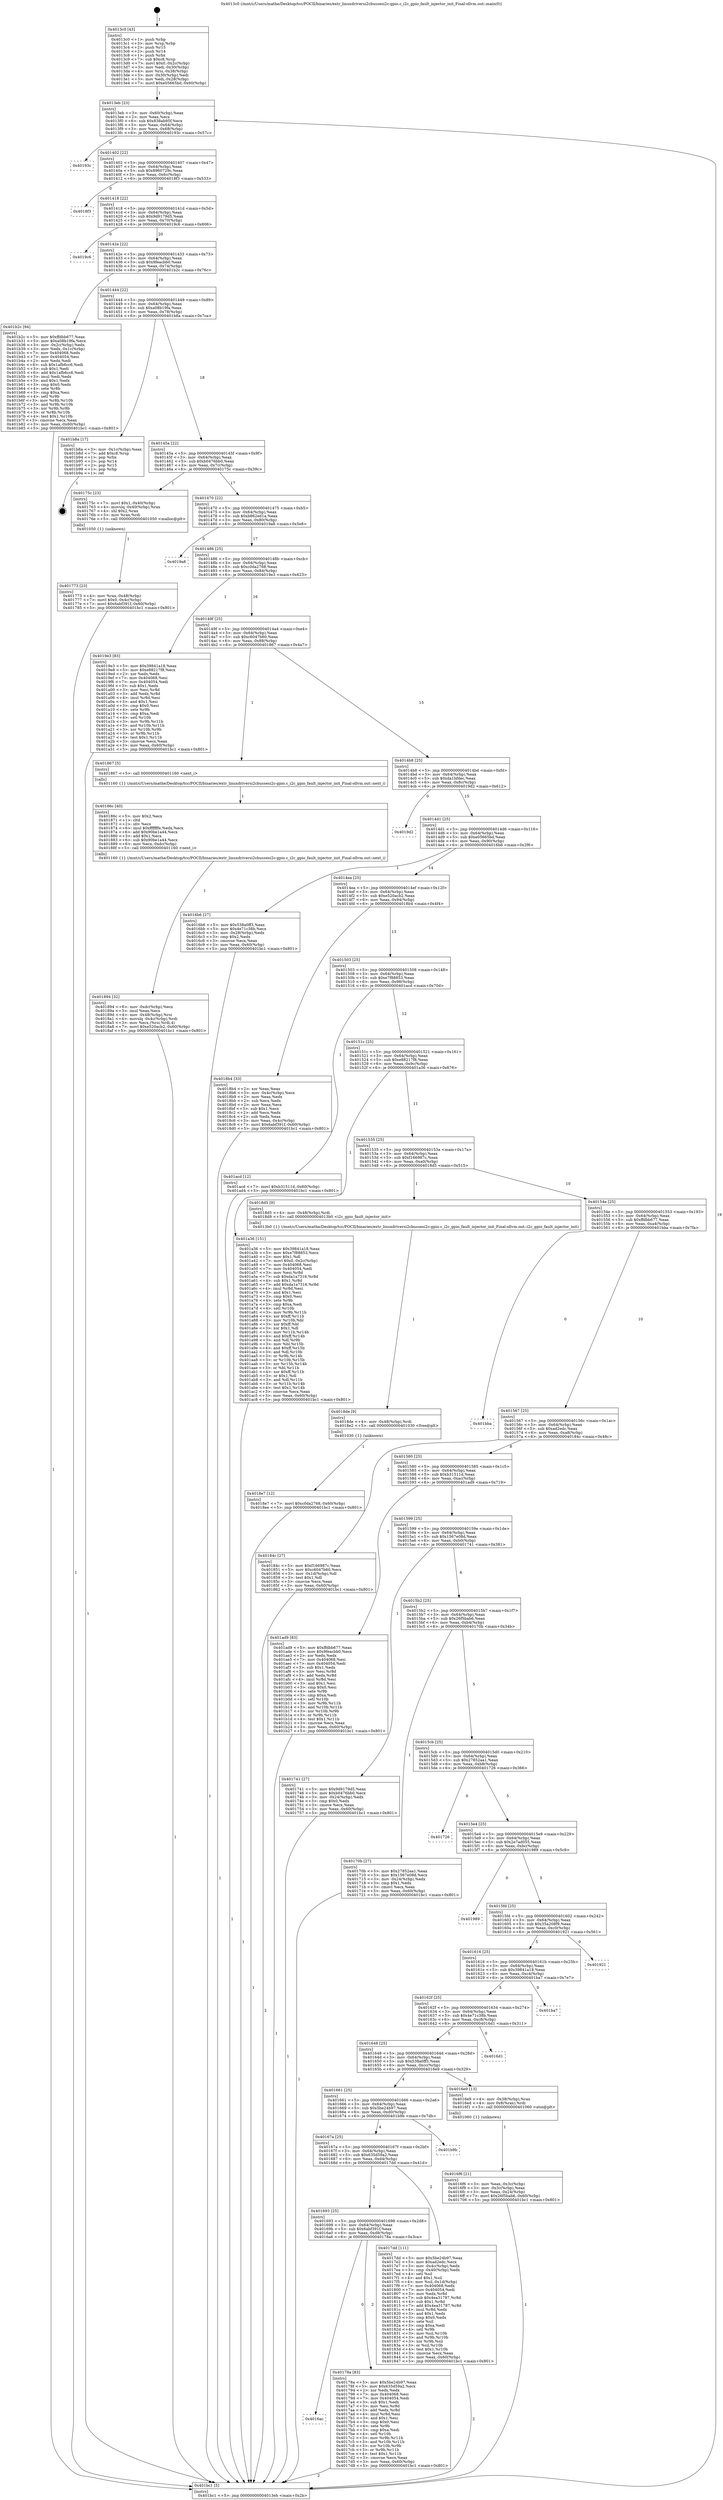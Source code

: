 digraph "0x4013c0" {
  label = "0x4013c0 (/mnt/c/Users/mathe/Desktop/tcc/POCII/binaries/extr_linuxdriversi2cbussesi2c-gpio.c_i2c_gpio_fault_injector_init_Final-ollvm.out::main(0))"
  labelloc = "t"
  node[shape=record]

  Entry [label="",width=0.3,height=0.3,shape=circle,fillcolor=black,style=filled]
  "0x4013eb" [label="{
     0x4013eb [23]\l
     | [instrs]\l
     &nbsp;&nbsp;0x4013eb \<+3\>: mov -0x60(%rbp),%eax\l
     &nbsp;&nbsp;0x4013ee \<+2\>: mov %eax,%ecx\l
     &nbsp;&nbsp;0x4013f0 \<+6\>: sub $0x838ab95f,%ecx\l
     &nbsp;&nbsp;0x4013f6 \<+3\>: mov %eax,-0x64(%rbp)\l
     &nbsp;&nbsp;0x4013f9 \<+3\>: mov %ecx,-0x68(%rbp)\l
     &nbsp;&nbsp;0x4013fc \<+6\>: je 000000000040193c \<main+0x57c\>\l
  }"]
  "0x40193c" [label="{
     0x40193c\l
  }", style=dashed]
  "0x401402" [label="{
     0x401402 [22]\l
     | [instrs]\l
     &nbsp;&nbsp;0x401402 \<+5\>: jmp 0000000000401407 \<main+0x47\>\l
     &nbsp;&nbsp;0x401407 \<+3\>: mov -0x64(%rbp),%eax\l
     &nbsp;&nbsp;0x40140a \<+5\>: sub $0x8960729c,%eax\l
     &nbsp;&nbsp;0x40140f \<+3\>: mov %eax,-0x6c(%rbp)\l
     &nbsp;&nbsp;0x401412 \<+6\>: je 00000000004018f3 \<main+0x533\>\l
  }"]
  Exit [label="",width=0.3,height=0.3,shape=circle,fillcolor=black,style=filled,peripheries=2]
  "0x4018f3" [label="{
     0x4018f3\l
  }", style=dashed]
  "0x401418" [label="{
     0x401418 [22]\l
     | [instrs]\l
     &nbsp;&nbsp;0x401418 \<+5\>: jmp 000000000040141d \<main+0x5d\>\l
     &nbsp;&nbsp;0x40141d \<+3\>: mov -0x64(%rbp),%eax\l
     &nbsp;&nbsp;0x401420 \<+5\>: sub $0x9d9179d5,%eax\l
     &nbsp;&nbsp;0x401425 \<+3\>: mov %eax,-0x70(%rbp)\l
     &nbsp;&nbsp;0x401428 \<+6\>: je 00000000004019c6 \<main+0x606\>\l
  }"]
  "0x4018e7" [label="{
     0x4018e7 [12]\l
     | [instrs]\l
     &nbsp;&nbsp;0x4018e7 \<+7\>: movl $0xc0da2768,-0x60(%rbp)\l
     &nbsp;&nbsp;0x4018ee \<+5\>: jmp 0000000000401bc1 \<main+0x801\>\l
  }"]
  "0x4019c6" [label="{
     0x4019c6\l
  }", style=dashed]
  "0x40142e" [label="{
     0x40142e [22]\l
     | [instrs]\l
     &nbsp;&nbsp;0x40142e \<+5\>: jmp 0000000000401433 \<main+0x73\>\l
     &nbsp;&nbsp;0x401433 \<+3\>: mov -0x64(%rbp),%eax\l
     &nbsp;&nbsp;0x401436 \<+5\>: sub $0x9feacbb0,%eax\l
     &nbsp;&nbsp;0x40143b \<+3\>: mov %eax,-0x74(%rbp)\l
     &nbsp;&nbsp;0x40143e \<+6\>: je 0000000000401b2c \<main+0x76c\>\l
  }"]
  "0x4018de" [label="{
     0x4018de [9]\l
     | [instrs]\l
     &nbsp;&nbsp;0x4018de \<+4\>: mov -0x48(%rbp),%rdi\l
     &nbsp;&nbsp;0x4018e2 \<+5\>: call 0000000000401030 \<free@plt\>\l
     | [calls]\l
     &nbsp;&nbsp;0x401030 \{1\} (unknown)\l
  }"]
  "0x401b2c" [label="{
     0x401b2c [94]\l
     | [instrs]\l
     &nbsp;&nbsp;0x401b2c \<+5\>: mov $0xffdbb677,%eax\l
     &nbsp;&nbsp;0x401b31 \<+5\>: mov $0xa08b19fa,%ecx\l
     &nbsp;&nbsp;0x401b36 \<+3\>: mov -0x2c(%rbp),%edx\l
     &nbsp;&nbsp;0x401b39 \<+3\>: mov %edx,-0x1c(%rbp)\l
     &nbsp;&nbsp;0x401b3c \<+7\>: mov 0x404068,%edx\l
     &nbsp;&nbsp;0x401b43 \<+7\>: mov 0x404054,%esi\l
     &nbsp;&nbsp;0x401b4a \<+2\>: mov %edx,%edi\l
     &nbsp;&nbsp;0x401b4c \<+6\>: sub $0x1afb6cc6,%edi\l
     &nbsp;&nbsp;0x401b52 \<+3\>: sub $0x1,%edi\l
     &nbsp;&nbsp;0x401b55 \<+6\>: add $0x1afb6cc6,%edi\l
     &nbsp;&nbsp;0x401b5b \<+3\>: imul %edi,%edx\l
     &nbsp;&nbsp;0x401b5e \<+3\>: and $0x1,%edx\l
     &nbsp;&nbsp;0x401b61 \<+3\>: cmp $0x0,%edx\l
     &nbsp;&nbsp;0x401b64 \<+4\>: sete %r8b\l
     &nbsp;&nbsp;0x401b68 \<+3\>: cmp $0xa,%esi\l
     &nbsp;&nbsp;0x401b6b \<+4\>: setl %r9b\l
     &nbsp;&nbsp;0x401b6f \<+3\>: mov %r8b,%r10b\l
     &nbsp;&nbsp;0x401b72 \<+3\>: and %r9b,%r10b\l
     &nbsp;&nbsp;0x401b75 \<+3\>: xor %r9b,%r8b\l
     &nbsp;&nbsp;0x401b78 \<+3\>: or %r8b,%r10b\l
     &nbsp;&nbsp;0x401b7b \<+4\>: test $0x1,%r10b\l
     &nbsp;&nbsp;0x401b7f \<+3\>: cmovne %ecx,%eax\l
     &nbsp;&nbsp;0x401b82 \<+3\>: mov %eax,-0x60(%rbp)\l
     &nbsp;&nbsp;0x401b85 \<+5\>: jmp 0000000000401bc1 \<main+0x801\>\l
  }"]
  "0x401444" [label="{
     0x401444 [22]\l
     | [instrs]\l
     &nbsp;&nbsp;0x401444 \<+5\>: jmp 0000000000401449 \<main+0x89\>\l
     &nbsp;&nbsp;0x401449 \<+3\>: mov -0x64(%rbp),%eax\l
     &nbsp;&nbsp;0x40144c \<+5\>: sub $0xa08b19fa,%eax\l
     &nbsp;&nbsp;0x401451 \<+3\>: mov %eax,-0x78(%rbp)\l
     &nbsp;&nbsp;0x401454 \<+6\>: je 0000000000401b8a \<main+0x7ca\>\l
  }"]
  "0x401894" [label="{
     0x401894 [32]\l
     | [instrs]\l
     &nbsp;&nbsp;0x401894 \<+6\>: mov -0xdc(%rbp),%ecx\l
     &nbsp;&nbsp;0x40189a \<+3\>: imul %eax,%ecx\l
     &nbsp;&nbsp;0x40189d \<+4\>: mov -0x48(%rbp),%rsi\l
     &nbsp;&nbsp;0x4018a1 \<+4\>: movslq -0x4c(%rbp),%rdi\l
     &nbsp;&nbsp;0x4018a5 \<+3\>: mov %ecx,(%rsi,%rdi,4)\l
     &nbsp;&nbsp;0x4018a8 \<+7\>: movl $0xe520acb2,-0x60(%rbp)\l
     &nbsp;&nbsp;0x4018af \<+5\>: jmp 0000000000401bc1 \<main+0x801\>\l
  }"]
  "0x401b8a" [label="{
     0x401b8a [17]\l
     | [instrs]\l
     &nbsp;&nbsp;0x401b8a \<+3\>: mov -0x1c(%rbp),%eax\l
     &nbsp;&nbsp;0x401b8d \<+7\>: add $0xc8,%rsp\l
     &nbsp;&nbsp;0x401b94 \<+1\>: pop %rbx\l
     &nbsp;&nbsp;0x401b95 \<+2\>: pop %r14\l
     &nbsp;&nbsp;0x401b97 \<+2\>: pop %r15\l
     &nbsp;&nbsp;0x401b99 \<+1\>: pop %rbp\l
     &nbsp;&nbsp;0x401b9a \<+1\>: ret\l
  }"]
  "0x40145a" [label="{
     0x40145a [22]\l
     | [instrs]\l
     &nbsp;&nbsp;0x40145a \<+5\>: jmp 000000000040145f \<main+0x9f\>\l
     &nbsp;&nbsp;0x40145f \<+3\>: mov -0x64(%rbp),%eax\l
     &nbsp;&nbsp;0x401462 \<+5\>: sub $0xb0476bb0,%eax\l
     &nbsp;&nbsp;0x401467 \<+3\>: mov %eax,-0x7c(%rbp)\l
     &nbsp;&nbsp;0x40146a \<+6\>: je 000000000040175c \<main+0x39c\>\l
  }"]
  "0x40186c" [label="{
     0x40186c [40]\l
     | [instrs]\l
     &nbsp;&nbsp;0x40186c \<+5\>: mov $0x2,%ecx\l
     &nbsp;&nbsp;0x401871 \<+1\>: cltd\l
     &nbsp;&nbsp;0x401872 \<+2\>: idiv %ecx\l
     &nbsp;&nbsp;0x401874 \<+6\>: imul $0xfffffffe,%edx,%ecx\l
     &nbsp;&nbsp;0x40187a \<+6\>: add $0x90be1a44,%ecx\l
     &nbsp;&nbsp;0x401880 \<+3\>: add $0x1,%ecx\l
     &nbsp;&nbsp;0x401883 \<+6\>: sub $0x90be1a44,%ecx\l
     &nbsp;&nbsp;0x401889 \<+6\>: mov %ecx,-0xdc(%rbp)\l
     &nbsp;&nbsp;0x40188f \<+5\>: call 0000000000401160 \<next_i\>\l
     | [calls]\l
     &nbsp;&nbsp;0x401160 \{1\} (/mnt/c/Users/mathe/Desktop/tcc/POCII/binaries/extr_linuxdriversi2cbussesi2c-gpio.c_i2c_gpio_fault_injector_init_Final-ollvm.out::next_i)\l
  }"]
  "0x40175c" [label="{
     0x40175c [23]\l
     | [instrs]\l
     &nbsp;&nbsp;0x40175c \<+7\>: movl $0x1,-0x40(%rbp)\l
     &nbsp;&nbsp;0x401763 \<+4\>: movslq -0x40(%rbp),%rax\l
     &nbsp;&nbsp;0x401767 \<+4\>: shl $0x2,%rax\l
     &nbsp;&nbsp;0x40176b \<+3\>: mov %rax,%rdi\l
     &nbsp;&nbsp;0x40176e \<+5\>: call 0000000000401050 \<malloc@plt\>\l
     | [calls]\l
     &nbsp;&nbsp;0x401050 \{1\} (unknown)\l
  }"]
  "0x401470" [label="{
     0x401470 [22]\l
     | [instrs]\l
     &nbsp;&nbsp;0x401470 \<+5\>: jmp 0000000000401475 \<main+0xb5\>\l
     &nbsp;&nbsp;0x401475 \<+3\>: mov -0x64(%rbp),%eax\l
     &nbsp;&nbsp;0x401478 \<+5\>: sub $0xb862ed1a,%eax\l
     &nbsp;&nbsp;0x40147d \<+3\>: mov %eax,-0x80(%rbp)\l
     &nbsp;&nbsp;0x401480 \<+6\>: je 00000000004019a8 \<main+0x5e8\>\l
  }"]
  "0x4016ac" [label="{
     0x4016ac\l
  }", style=dashed]
  "0x4019a8" [label="{
     0x4019a8\l
  }", style=dashed]
  "0x401486" [label="{
     0x401486 [25]\l
     | [instrs]\l
     &nbsp;&nbsp;0x401486 \<+5\>: jmp 000000000040148b \<main+0xcb\>\l
     &nbsp;&nbsp;0x40148b \<+3\>: mov -0x64(%rbp),%eax\l
     &nbsp;&nbsp;0x40148e \<+5\>: sub $0xc0da2768,%eax\l
     &nbsp;&nbsp;0x401493 \<+6\>: mov %eax,-0x84(%rbp)\l
     &nbsp;&nbsp;0x401499 \<+6\>: je 00000000004019e3 \<main+0x623\>\l
  }"]
  "0x40178a" [label="{
     0x40178a [83]\l
     | [instrs]\l
     &nbsp;&nbsp;0x40178a \<+5\>: mov $0x5be24b97,%eax\l
     &nbsp;&nbsp;0x40178f \<+5\>: mov $0x635d59a2,%ecx\l
     &nbsp;&nbsp;0x401794 \<+2\>: xor %edx,%edx\l
     &nbsp;&nbsp;0x401796 \<+7\>: mov 0x404068,%esi\l
     &nbsp;&nbsp;0x40179d \<+7\>: mov 0x404054,%edi\l
     &nbsp;&nbsp;0x4017a4 \<+3\>: sub $0x1,%edx\l
     &nbsp;&nbsp;0x4017a7 \<+3\>: mov %esi,%r8d\l
     &nbsp;&nbsp;0x4017aa \<+3\>: add %edx,%r8d\l
     &nbsp;&nbsp;0x4017ad \<+4\>: imul %r8d,%esi\l
     &nbsp;&nbsp;0x4017b1 \<+3\>: and $0x1,%esi\l
     &nbsp;&nbsp;0x4017b4 \<+3\>: cmp $0x0,%esi\l
     &nbsp;&nbsp;0x4017b7 \<+4\>: sete %r9b\l
     &nbsp;&nbsp;0x4017bb \<+3\>: cmp $0xa,%edi\l
     &nbsp;&nbsp;0x4017be \<+4\>: setl %r10b\l
     &nbsp;&nbsp;0x4017c2 \<+3\>: mov %r9b,%r11b\l
     &nbsp;&nbsp;0x4017c5 \<+3\>: and %r10b,%r11b\l
     &nbsp;&nbsp;0x4017c8 \<+3\>: xor %r10b,%r9b\l
     &nbsp;&nbsp;0x4017cb \<+3\>: or %r9b,%r11b\l
     &nbsp;&nbsp;0x4017ce \<+4\>: test $0x1,%r11b\l
     &nbsp;&nbsp;0x4017d2 \<+3\>: cmovne %ecx,%eax\l
     &nbsp;&nbsp;0x4017d5 \<+3\>: mov %eax,-0x60(%rbp)\l
     &nbsp;&nbsp;0x4017d8 \<+5\>: jmp 0000000000401bc1 \<main+0x801\>\l
  }"]
  "0x4019e3" [label="{
     0x4019e3 [83]\l
     | [instrs]\l
     &nbsp;&nbsp;0x4019e3 \<+5\>: mov $0x39841a18,%eax\l
     &nbsp;&nbsp;0x4019e8 \<+5\>: mov $0xe88217f8,%ecx\l
     &nbsp;&nbsp;0x4019ed \<+2\>: xor %edx,%edx\l
     &nbsp;&nbsp;0x4019ef \<+7\>: mov 0x404068,%esi\l
     &nbsp;&nbsp;0x4019f6 \<+7\>: mov 0x404054,%edi\l
     &nbsp;&nbsp;0x4019fd \<+3\>: sub $0x1,%edx\l
     &nbsp;&nbsp;0x401a00 \<+3\>: mov %esi,%r8d\l
     &nbsp;&nbsp;0x401a03 \<+3\>: add %edx,%r8d\l
     &nbsp;&nbsp;0x401a06 \<+4\>: imul %r8d,%esi\l
     &nbsp;&nbsp;0x401a0a \<+3\>: and $0x1,%esi\l
     &nbsp;&nbsp;0x401a0d \<+3\>: cmp $0x0,%esi\l
     &nbsp;&nbsp;0x401a10 \<+4\>: sete %r9b\l
     &nbsp;&nbsp;0x401a14 \<+3\>: cmp $0xa,%edi\l
     &nbsp;&nbsp;0x401a17 \<+4\>: setl %r10b\l
     &nbsp;&nbsp;0x401a1b \<+3\>: mov %r9b,%r11b\l
     &nbsp;&nbsp;0x401a1e \<+3\>: and %r10b,%r11b\l
     &nbsp;&nbsp;0x401a21 \<+3\>: xor %r10b,%r9b\l
     &nbsp;&nbsp;0x401a24 \<+3\>: or %r9b,%r11b\l
     &nbsp;&nbsp;0x401a27 \<+4\>: test $0x1,%r11b\l
     &nbsp;&nbsp;0x401a2b \<+3\>: cmovne %ecx,%eax\l
     &nbsp;&nbsp;0x401a2e \<+3\>: mov %eax,-0x60(%rbp)\l
     &nbsp;&nbsp;0x401a31 \<+5\>: jmp 0000000000401bc1 \<main+0x801\>\l
  }"]
  "0x40149f" [label="{
     0x40149f [25]\l
     | [instrs]\l
     &nbsp;&nbsp;0x40149f \<+5\>: jmp 00000000004014a4 \<main+0xe4\>\l
     &nbsp;&nbsp;0x4014a4 \<+3\>: mov -0x64(%rbp),%eax\l
     &nbsp;&nbsp;0x4014a7 \<+5\>: sub $0xc6047b60,%eax\l
     &nbsp;&nbsp;0x4014ac \<+6\>: mov %eax,-0x88(%rbp)\l
     &nbsp;&nbsp;0x4014b2 \<+6\>: je 0000000000401867 \<main+0x4a7\>\l
  }"]
  "0x401693" [label="{
     0x401693 [25]\l
     | [instrs]\l
     &nbsp;&nbsp;0x401693 \<+5\>: jmp 0000000000401698 \<main+0x2d8\>\l
     &nbsp;&nbsp;0x401698 \<+3\>: mov -0x64(%rbp),%eax\l
     &nbsp;&nbsp;0x40169b \<+5\>: sub $0x6abf391f,%eax\l
     &nbsp;&nbsp;0x4016a0 \<+6\>: mov %eax,-0xd8(%rbp)\l
     &nbsp;&nbsp;0x4016a6 \<+6\>: je 000000000040178a \<main+0x3ca\>\l
  }"]
  "0x401867" [label="{
     0x401867 [5]\l
     | [instrs]\l
     &nbsp;&nbsp;0x401867 \<+5\>: call 0000000000401160 \<next_i\>\l
     | [calls]\l
     &nbsp;&nbsp;0x401160 \{1\} (/mnt/c/Users/mathe/Desktop/tcc/POCII/binaries/extr_linuxdriversi2cbussesi2c-gpio.c_i2c_gpio_fault_injector_init_Final-ollvm.out::next_i)\l
  }"]
  "0x4014b8" [label="{
     0x4014b8 [25]\l
     | [instrs]\l
     &nbsp;&nbsp;0x4014b8 \<+5\>: jmp 00000000004014bd \<main+0xfd\>\l
     &nbsp;&nbsp;0x4014bd \<+3\>: mov -0x64(%rbp),%eax\l
     &nbsp;&nbsp;0x4014c0 \<+5\>: sub $0xda1bfdec,%eax\l
     &nbsp;&nbsp;0x4014c5 \<+6\>: mov %eax,-0x8c(%rbp)\l
     &nbsp;&nbsp;0x4014cb \<+6\>: je 00000000004019d2 \<main+0x612\>\l
  }"]
  "0x4017dd" [label="{
     0x4017dd [111]\l
     | [instrs]\l
     &nbsp;&nbsp;0x4017dd \<+5\>: mov $0x5be24b97,%eax\l
     &nbsp;&nbsp;0x4017e2 \<+5\>: mov $0xad2edc,%ecx\l
     &nbsp;&nbsp;0x4017e7 \<+3\>: mov -0x4c(%rbp),%edx\l
     &nbsp;&nbsp;0x4017ea \<+3\>: cmp -0x40(%rbp),%edx\l
     &nbsp;&nbsp;0x4017ed \<+4\>: setl %sil\l
     &nbsp;&nbsp;0x4017f1 \<+4\>: and $0x1,%sil\l
     &nbsp;&nbsp;0x4017f5 \<+4\>: mov %sil,-0x1d(%rbp)\l
     &nbsp;&nbsp;0x4017f9 \<+7\>: mov 0x404068,%edx\l
     &nbsp;&nbsp;0x401800 \<+7\>: mov 0x404054,%edi\l
     &nbsp;&nbsp;0x401807 \<+3\>: mov %edx,%r8d\l
     &nbsp;&nbsp;0x40180a \<+7\>: sub $0x4ea31787,%r8d\l
     &nbsp;&nbsp;0x401811 \<+4\>: sub $0x1,%r8d\l
     &nbsp;&nbsp;0x401815 \<+7\>: add $0x4ea31787,%r8d\l
     &nbsp;&nbsp;0x40181c \<+4\>: imul %r8d,%edx\l
     &nbsp;&nbsp;0x401820 \<+3\>: and $0x1,%edx\l
     &nbsp;&nbsp;0x401823 \<+3\>: cmp $0x0,%edx\l
     &nbsp;&nbsp;0x401826 \<+4\>: sete %sil\l
     &nbsp;&nbsp;0x40182a \<+3\>: cmp $0xa,%edi\l
     &nbsp;&nbsp;0x40182d \<+4\>: setl %r9b\l
     &nbsp;&nbsp;0x401831 \<+3\>: mov %sil,%r10b\l
     &nbsp;&nbsp;0x401834 \<+3\>: and %r9b,%r10b\l
     &nbsp;&nbsp;0x401837 \<+3\>: xor %r9b,%sil\l
     &nbsp;&nbsp;0x40183a \<+3\>: or %sil,%r10b\l
     &nbsp;&nbsp;0x40183d \<+4\>: test $0x1,%r10b\l
     &nbsp;&nbsp;0x401841 \<+3\>: cmovne %ecx,%eax\l
     &nbsp;&nbsp;0x401844 \<+3\>: mov %eax,-0x60(%rbp)\l
     &nbsp;&nbsp;0x401847 \<+5\>: jmp 0000000000401bc1 \<main+0x801\>\l
  }"]
  "0x4019d2" [label="{
     0x4019d2\l
  }", style=dashed]
  "0x4014d1" [label="{
     0x4014d1 [25]\l
     | [instrs]\l
     &nbsp;&nbsp;0x4014d1 \<+5\>: jmp 00000000004014d6 \<main+0x116\>\l
     &nbsp;&nbsp;0x4014d6 \<+3\>: mov -0x64(%rbp),%eax\l
     &nbsp;&nbsp;0x4014d9 \<+5\>: sub $0xe05665bd,%eax\l
     &nbsp;&nbsp;0x4014de \<+6\>: mov %eax,-0x90(%rbp)\l
     &nbsp;&nbsp;0x4014e4 \<+6\>: je 00000000004016b6 \<main+0x2f6\>\l
  }"]
  "0x40167a" [label="{
     0x40167a [25]\l
     | [instrs]\l
     &nbsp;&nbsp;0x40167a \<+5\>: jmp 000000000040167f \<main+0x2bf\>\l
     &nbsp;&nbsp;0x40167f \<+3\>: mov -0x64(%rbp),%eax\l
     &nbsp;&nbsp;0x401682 \<+5\>: sub $0x635d59a2,%eax\l
     &nbsp;&nbsp;0x401687 \<+6\>: mov %eax,-0xd4(%rbp)\l
     &nbsp;&nbsp;0x40168d \<+6\>: je 00000000004017dd \<main+0x41d\>\l
  }"]
  "0x4016b6" [label="{
     0x4016b6 [27]\l
     | [instrs]\l
     &nbsp;&nbsp;0x4016b6 \<+5\>: mov $0x538a0ff3,%eax\l
     &nbsp;&nbsp;0x4016bb \<+5\>: mov $0x4e71c38b,%ecx\l
     &nbsp;&nbsp;0x4016c0 \<+3\>: mov -0x28(%rbp),%edx\l
     &nbsp;&nbsp;0x4016c3 \<+3\>: cmp $0x2,%edx\l
     &nbsp;&nbsp;0x4016c6 \<+3\>: cmovne %ecx,%eax\l
     &nbsp;&nbsp;0x4016c9 \<+3\>: mov %eax,-0x60(%rbp)\l
     &nbsp;&nbsp;0x4016cc \<+5\>: jmp 0000000000401bc1 \<main+0x801\>\l
  }"]
  "0x4014ea" [label="{
     0x4014ea [25]\l
     | [instrs]\l
     &nbsp;&nbsp;0x4014ea \<+5\>: jmp 00000000004014ef \<main+0x12f\>\l
     &nbsp;&nbsp;0x4014ef \<+3\>: mov -0x64(%rbp),%eax\l
     &nbsp;&nbsp;0x4014f2 \<+5\>: sub $0xe520acb2,%eax\l
     &nbsp;&nbsp;0x4014f7 \<+6\>: mov %eax,-0x94(%rbp)\l
     &nbsp;&nbsp;0x4014fd \<+6\>: je 00000000004018b4 \<main+0x4f4\>\l
  }"]
  "0x401bc1" [label="{
     0x401bc1 [5]\l
     | [instrs]\l
     &nbsp;&nbsp;0x401bc1 \<+5\>: jmp 00000000004013eb \<main+0x2b\>\l
  }"]
  "0x4013c0" [label="{
     0x4013c0 [43]\l
     | [instrs]\l
     &nbsp;&nbsp;0x4013c0 \<+1\>: push %rbp\l
     &nbsp;&nbsp;0x4013c1 \<+3\>: mov %rsp,%rbp\l
     &nbsp;&nbsp;0x4013c4 \<+2\>: push %r15\l
     &nbsp;&nbsp;0x4013c6 \<+2\>: push %r14\l
     &nbsp;&nbsp;0x4013c8 \<+1\>: push %rbx\l
     &nbsp;&nbsp;0x4013c9 \<+7\>: sub $0xc8,%rsp\l
     &nbsp;&nbsp;0x4013d0 \<+7\>: movl $0x0,-0x2c(%rbp)\l
     &nbsp;&nbsp;0x4013d7 \<+3\>: mov %edi,-0x30(%rbp)\l
     &nbsp;&nbsp;0x4013da \<+4\>: mov %rsi,-0x38(%rbp)\l
     &nbsp;&nbsp;0x4013de \<+3\>: mov -0x30(%rbp),%edi\l
     &nbsp;&nbsp;0x4013e1 \<+3\>: mov %edi,-0x28(%rbp)\l
     &nbsp;&nbsp;0x4013e4 \<+7\>: movl $0xe05665bd,-0x60(%rbp)\l
  }"]
  "0x401b9b" [label="{
     0x401b9b\l
  }", style=dashed]
  "0x4018b4" [label="{
     0x4018b4 [33]\l
     | [instrs]\l
     &nbsp;&nbsp;0x4018b4 \<+2\>: xor %eax,%eax\l
     &nbsp;&nbsp;0x4018b6 \<+3\>: mov -0x4c(%rbp),%ecx\l
     &nbsp;&nbsp;0x4018b9 \<+2\>: mov %eax,%edx\l
     &nbsp;&nbsp;0x4018bb \<+2\>: sub %ecx,%edx\l
     &nbsp;&nbsp;0x4018bd \<+2\>: mov %eax,%ecx\l
     &nbsp;&nbsp;0x4018bf \<+3\>: sub $0x1,%ecx\l
     &nbsp;&nbsp;0x4018c2 \<+2\>: add %ecx,%edx\l
     &nbsp;&nbsp;0x4018c4 \<+2\>: sub %edx,%eax\l
     &nbsp;&nbsp;0x4018c6 \<+3\>: mov %eax,-0x4c(%rbp)\l
     &nbsp;&nbsp;0x4018c9 \<+7\>: movl $0x6abf391f,-0x60(%rbp)\l
     &nbsp;&nbsp;0x4018d0 \<+5\>: jmp 0000000000401bc1 \<main+0x801\>\l
  }"]
  "0x401503" [label="{
     0x401503 [25]\l
     | [instrs]\l
     &nbsp;&nbsp;0x401503 \<+5\>: jmp 0000000000401508 \<main+0x148\>\l
     &nbsp;&nbsp;0x401508 \<+3\>: mov -0x64(%rbp),%eax\l
     &nbsp;&nbsp;0x40150b \<+5\>: sub $0xe7f88853,%eax\l
     &nbsp;&nbsp;0x401510 \<+6\>: mov %eax,-0x98(%rbp)\l
     &nbsp;&nbsp;0x401516 \<+6\>: je 0000000000401acd \<main+0x70d\>\l
  }"]
  "0x401773" [label="{
     0x401773 [23]\l
     | [instrs]\l
     &nbsp;&nbsp;0x401773 \<+4\>: mov %rax,-0x48(%rbp)\l
     &nbsp;&nbsp;0x401777 \<+7\>: movl $0x0,-0x4c(%rbp)\l
     &nbsp;&nbsp;0x40177e \<+7\>: movl $0x6abf391f,-0x60(%rbp)\l
     &nbsp;&nbsp;0x401785 \<+5\>: jmp 0000000000401bc1 \<main+0x801\>\l
  }"]
  "0x401acd" [label="{
     0x401acd [12]\l
     | [instrs]\l
     &nbsp;&nbsp;0x401acd \<+7\>: movl $0xb31511d,-0x60(%rbp)\l
     &nbsp;&nbsp;0x401ad4 \<+5\>: jmp 0000000000401bc1 \<main+0x801\>\l
  }"]
  "0x40151c" [label="{
     0x40151c [25]\l
     | [instrs]\l
     &nbsp;&nbsp;0x40151c \<+5\>: jmp 0000000000401521 \<main+0x161\>\l
     &nbsp;&nbsp;0x401521 \<+3\>: mov -0x64(%rbp),%eax\l
     &nbsp;&nbsp;0x401524 \<+5\>: sub $0xe88217f8,%eax\l
     &nbsp;&nbsp;0x401529 \<+6\>: mov %eax,-0x9c(%rbp)\l
     &nbsp;&nbsp;0x40152f \<+6\>: je 0000000000401a36 \<main+0x676\>\l
  }"]
  "0x4016f6" [label="{
     0x4016f6 [21]\l
     | [instrs]\l
     &nbsp;&nbsp;0x4016f6 \<+3\>: mov %eax,-0x3c(%rbp)\l
     &nbsp;&nbsp;0x4016f9 \<+3\>: mov -0x3c(%rbp),%eax\l
     &nbsp;&nbsp;0x4016fc \<+3\>: mov %eax,-0x24(%rbp)\l
     &nbsp;&nbsp;0x4016ff \<+7\>: movl $0x26f5bab6,-0x60(%rbp)\l
     &nbsp;&nbsp;0x401706 \<+5\>: jmp 0000000000401bc1 \<main+0x801\>\l
  }"]
  "0x401a36" [label="{
     0x401a36 [151]\l
     | [instrs]\l
     &nbsp;&nbsp;0x401a36 \<+5\>: mov $0x39841a18,%eax\l
     &nbsp;&nbsp;0x401a3b \<+5\>: mov $0xe7f88853,%ecx\l
     &nbsp;&nbsp;0x401a40 \<+2\>: mov $0x1,%dl\l
     &nbsp;&nbsp;0x401a42 \<+7\>: movl $0x0,-0x2c(%rbp)\l
     &nbsp;&nbsp;0x401a49 \<+7\>: mov 0x404068,%esi\l
     &nbsp;&nbsp;0x401a50 \<+7\>: mov 0x404054,%edi\l
     &nbsp;&nbsp;0x401a57 \<+3\>: mov %esi,%r8d\l
     &nbsp;&nbsp;0x401a5a \<+7\>: sub $0xda1a7316,%r8d\l
     &nbsp;&nbsp;0x401a61 \<+4\>: sub $0x1,%r8d\l
     &nbsp;&nbsp;0x401a65 \<+7\>: add $0xda1a7316,%r8d\l
     &nbsp;&nbsp;0x401a6c \<+4\>: imul %r8d,%esi\l
     &nbsp;&nbsp;0x401a70 \<+3\>: and $0x1,%esi\l
     &nbsp;&nbsp;0x401a73 \<+3\>: cmp $0x0,%esi\l
     &nbsp;&nbsp;0x401a76 \<+4\>: sete %r9b\l
     &nbsp;&nbsp;0x401a7a \<+3\>: cmp $0xa,%edi\l
     &nbsp;&nbsp;0x401a7d \<+4\>: setl %r10b\l
     &nbsp;&nbsp;0x401a81 \<+3\>: mov %r9b,%r11b\l
     &nbsp;&nbsp;0x401a84 \<+4\>: xor $0xff,%r11b\l
     &nbsp;&nbsp;0x401a88 \<+3\>: mov %r10b,%bl\l
     &nbsp;&nbsp;0x401a8b \<+3\>: xor $0xff,%bl\l
     &nbsp;&nbsp;0x401a8e \<+3\>: xor $0x1,%dl\l
     &nbsp;&nbsp;0x401a91 \<+3\>: mov %r11b,%r14b\l
     &nbsp;&nbsp;0x401a94 \<+4\>: and $0xff,%r14b\l
     &nbsp;&nbsp;0x401a98 \<+3\>: and %dl,%r9b\l
     &nbsp;&nbsp;0x401a9b \<+3\>: mov %bl,%r15b\l
     &nbsp;&nbsp;0x401a9e \<+4\>: and $0xff,%r15b\l
     &nbsp;&nbsp;0x401aa2 \<+3\>: and %dl,%r10b\l
     &nbsp;&nbsp;0x401aa5 \<+3\>: or %r9b,%r14b\l
     &nbsp;&nbsp;0x401aa8 \<+3\>: or %r10b,%r15b\l
     &nbsp;&nbsp;0x401aab \<+3\>: xor %r15b,%r14b\l
     &nbsp;&nbsp;0x401aae \<+3\>: or %bl,%r11b\l
     &nbsp;&nbsp;0x401ab1 \<+4\>: xor $0xff,%r11b\l
     &nbsp;&nbsp;0x401ab5 \<+3\>: or $0x1,%dl\l
     &nbsp;&nbsp;0x401ab8 \<+3\>: and %dl,%r11b\l
     &nbsp;&nbsp;0x401abb \<+3\>: or %r11b,%r14b\l
     &nbsp;&nbsp;0x401abe \<+4\>: test $0x1,%r14b\l
     &nbsp;&nbsp;0x401ac2 \<+3\>: cmovne %ecx,%eax\l
     &nbsp;&nbsp;0x401ac5 \<+3\>: mov %eax,-0x60(%rbp)\l
     &nbsp;&nbsp;0x401ac8 \<+5\>: jmp 0000000000401bc1 \<main+0x801\>\l
  }"]
  "0x401535" [label="{
     0x401535 [25]\l
     | [instrs]\l
     &nbsp;&nbsp;0x401535 \<+5\>: jmp 000000000040153a \<main+0x17a\>\l
     &nbsp;&nbsp;0x40153a \<+3\>: mov -0x64(%rbp),%eax\l
     &nbsp;&nbsp;0x40153d \<+5\>: sub $0xf166987c,%eax\l
     &nbsp;&nbsp;0x401542 \<+6\>: mov %eax,-0xa0(%rbp)\l
     &nbsp;&nbsp;0x401548 \<+6\>: je 00000000004018d5 \<main+0x515\>\l
  }"]
  "0x401661" [label="{
     0x401661 [25]\l
     | [instrs]\l
     &nbsp;&nbsp;0x401661 \<+5\>: jmp 0000000000401666 \<main+0x2a6\>\l
     &nbsp;&nbsp;0x401666 \<+3\>: mov -0x64(%rbp),%eax\l
     &nbsp;&nbsp;0x401669 \<+5\>: sub $0x5be24b97,%eax\l
     &nbsp;&nbsp;0x40166e \<+6\>: mov %eax,-0xd0(%rbp)\l
     &nbsp;&nbsp;0x401674 \<+6\>: je 0000000000401b9b \<main+0x7db\>\l
  }"]
  "0x4018d5" [label="{
     0x4018d5 [9]\l
     | [instrs]\l
     &nbsp;&nbsp;0x4018d5 \<+4\>: mov -0x48(%rbp),%rdi\l
     &nbsp;&nbsp;0x4018d9 \<+5\>: call 00000000004013b0 \<i2c_gpio_fault_injector_init\>\l
     | [calls]\l
     &nbsp;&nbsp;0x4013b0 \{1\} (/mnt/c/Users/mathe/Desktop/tcc/POCII/binaries/extr_linuxdriversi2cbussesi2c-gpio.c_i2c_gpio_fault_injector_init_Final-ollvm.out::i2c_gpio_fault_injector_init)\l
  }"]
  "0x40154e" [label="{
     0x40154e [25]\l
     | [instrs]\l
     &nbsp;&nbsp;0x40154e \<+5\>: jmp 0000000000401553 \<main+0x193\>\l
     &nbsp;&nbsp;0x401553 \<+3\>: mov -0x64(%rbp),%eax\l
     &nbsp;&nbsp;0x401556 \<+5\>: sub $0xffdbb677,%eax\l
     &nbsp;&nbsp;0x40155b \<+6\>: mov %eax,-0xa4(%rbp)\l
     &nbsp;&nbsp;0x401561 \<+6\>: je 0000000000401bba \<main+0x7fa\>\l
  }"]
  "0x4016e9" [label="{
     0x4016e9 [13]\l
     | [instrs]\l
     &nbsp;&nbsp;0x4016e9 \<+4\>: mov -0x38(%rbp),%rax\l
     &nbsp;&nbsp;0x4016ed \<+4\>: mov 0x8(%rax),%rdi\l
     &nbsp;&nbsp;0x4016f1 \<+5\>: call 0000000000401060 \<atoi@plt\>\l
     | [calls]\l
     &nbsp;&nbsp;0x401060 \{1\} (unknown)\l
  }"]
  "0x401bba" [label="{
     0x401bba\l
  }", style=dashed]
  "0x401567" [label="{
     0x401567 [25]\l
     | [instrs]\l
     &nbsp;&nbsp;0x401567 \<+5\>: jmp 000000000040156c \<main+0x1ac\>\l
     &nbsp;&nbsp;0x40156c \<+3\>: mov -0x64(%rbp),%eax\l
     &nbsp;&nbsp;0x40156f \<+5\>: sub $0xad2edc,%eax\l
     &nbsp;&nbsp;0x401574 \<+6\>: mov %eax,-0xa8(%rbp)\l
     &nbsp;&nbsp;0x40157a \<+6\>: je 000000000040184c \<main+0x48c\>\l
  }"]
  "0x401648" [label="{
     0x401648 [25]\l
     | [instrs]\l
     &nbsp;&nbsp;0x401648 \<+5\>: jmp 000000000040164d \<main+0x28d\>\l
     &nbsp;&nbsp;0x40164d \<+3\>: mov -0x64(%rbp),%eax\l
     &nbsp;&nbsp;0x401650 \<+5\>: sub $0x538a0ff3,%eax\l
     &nbsp;&nbsp;0x401655 \<+6\>: mov %eax,-0xcc(%rbp)\l
     &nbsp;&nbsp;0x40165b \<+6\>: je 00000000004016e9 \<main+0x329\>\l
  }"]
  "0x40184c" [label="{
     0x40184c [27]\l
     | [instrs]\l
     &nbsp;&nbsp;0x40184c \<+5\>: mov $0xf166987c,%eax\l
     &nbsp;&nbsp;0x401851 \<+5\>: mov $0xc6047b60,%ecx\l
     &nbsp;&nbsp;0x401856 \<+3\>: mov -0x1d(%rbp),%dl\l
     &nbsp;&nbsp;0x401859 \<+3\>: test $0x1,%dl\l
     &nbsp;&nbsp;0x40185c \<+3\>: cmovne %ecx,%eax\l
     &nbsp;&nbsp;0x40185f \<+3\>: mov %eax,-0x60(%rbp)\l
     &nbsp;&nbsp;0x401862 \<+5\>: jmp 0000000000401bc1 \<main+0x801\>\l
  }"]
  "0x401580" [label="{
     0x401580 [25]\l
     | [instrs]\l
     &nbsp;&nbsp;0x401580 \<+5\>: jmp 0000000000401585 \<main+0x1c5\>\l
     &nbsp;&nbsp;0x401585 \<+3\>: mov -0x64(%rbp),%eax\l
     &nbsp;&nbsp;0x401588 \<+5\>: sub $0xb31511d,%eax\l
     &nbsp;&nbsp;0x40158d \<+6\>: mov %eax,-0xac(%rbp)\l
     &nbsp;&nbsp;0x401593 \<+6\>: je 0000000000401ad9 \<main+0x719\>\l
  }"]
  "0x4016d1" [label="{
     0x4016d1\l
  }", style=dashed]
  "0x401ad9" [label="{
     0x401ad9 [83]\l
     | [instrs]\l
     &nbsp;&nbsp;0x401ad9 \<+5\>: mov $0xffdbb677,%eax\l
     &nbsp;&nbsp;0x401ade \<+5\>: mov $0x9feacbb0,%ecx\l
     &nbsp;&nbsp;0x401ae3 \<+2\>: xor %edx,%edx\l
     &nbsp;&nbsp;0x401ae5 \<+7\>: mov 0x404068,%esi\l
     &nbsp;&nbsp;0x401aec \<+7\>: mov 0x404054,%edi\l
     &nbsp;&nbsp;0x401af3 \<+3\>: sub $0x1,%edx\l
     &nbsp;&nbsp;0x401af6 \<+3\>: mov %esi,%r8d\l
     &nbsp;&nbsp;0x401af9 \<+3\>: add %edx,%r8d\l
     &nbsp;&nbsp;0x401afc \<+4\>: imul %r8d,%esi\l
     &nbsp;&nbsp;0x401b00 \<+3\>: and $0x1,%esi\l
     &nbsp;&nbsp;0x401b03 \<+3\>: cmp $0x0,%esi\l
     &nbsp;&nbsp;0x401b06 \<+4\>: sete %r9b\l
     &nbsp;&nbsp;0x401b0a \<+3\>: cmp $0xa,%edi\l
     &nbsp;&nbsp;0x401b0d \<+4\>: setl %r10b\l
     &nbsp;&nbsp;0x401b11 \<+3\>: mov %r9b,%r11b\l
     &nbsp;&nbsp;0x401b14 \<+3\>: and %r10b,%r11b\l
     &nbsp;&nbsp;0x401b17 \<+3\>: xor %r10b,%r9b\l
     &nbsp;&nbsp;0x401b1a \<+3\>: or %r9b,%r11b\l
     &nbsp;&nbsp;0x401b1d \<+4\>: test $0x1,%r11b\l
     &nbsp;&nbsp;0x401b21 \<+3\>: cmovne %ecx,%eax\l
     &nbsp;&nbsp;0x401b24 \<+3\>: mov %eax,-0x60(%rbp)\l
     &nbsp;&nbsp;0x401b27 \<+5\>: jmp 0000000000401bc1 \<main+0x801\>\l
  }"]
  "0x401599" [label="{
     0x401599 [25]\l
     | [instrs]\l
     &nbsp;&nbsp;0x401599 \<+5\>: jmp 000000000040159e \<main+0x1de\>\l
     &nbsp;&nbsp;0x40159e \<+3\>: mov -0x64(%rbp),%eax\l
     &nbsp;&nbsp;0x4015a1 \<+5\>: sub $0x1567e08d,%eax\l
     &nbsp;&nbsp;0x4015a6 \<+6\>: mov %eax,-0xb0(%rbp)\l
     &nbsp;&nbsp;0x4015ac \<+6\>: je 0000000000401741 \<main+0x381\>\l
  }"]
  "0x40162f" [label="{
     0x40162f [25]\l
     | [instrs]\l
     &nbsp;&nbsp;0x40162f \<+5\>: jmp 0000000000401634 \<main+0x274\>\l
     &nbsp;&nbsp;0x401634 \<+3\>: mov -0x64(%rbp),%eax\l
     &nbsp;&nbsp;0x401637 \<+5\>: sub $0x4e71c38b,%eax\l
     &nbsp;&nbsp;0x40163c \<+6\>: mov %eax,-0xc8(%rbp)\l
     &nbsp;&nbsp;0x401642 \<+6\>: je 00000000004016d1 \<main+0x311\>\l
  }"]
  "0x401741" [label="{
     0x401741 [27]\l
     | [instrs]\l
     &nbsp;&nbsp;0x401741 \<+5\>: mov $0x9d9179d5,%eax\l
     &nbsp;&nbsp;0x401746 \<+5\>: mov $0xb0476bb0,%ecx\l
     &nbsp;&nbsp;0x40174b \<+3\>: mov -0x24(%rbp),%edx\l
     &nbsp;&nbsp;0x40174e \<+3\>: cmp $0x0,%edx\l
     &nbsp;&nbsp;0x401751 \<+3\>: cmove %ecx,%eax\l
     &nbsp;&nbsp;0x401754 \<+3\>: mov %eax,-0x60(%rbp)\l
     &nbsp;&nbsp;0x401757 \<+5\>: jmp 0000000000401bc1 \<main+0x801\>\l
  }"]
  "0x4015b2" [label="{
     0x4015b2 [25]\l
     | [instrs]\l
     &nbsp;&nbsp;0x4015b2 \<+5\>: jmp 00000000004015b7 \<main+0x1f7\>\l
     &nbsp;&nbsp;0x4015b7 \<+3\>: mov -0x64(%rbp),%eax\l
     &nbsp;&nbsp;0x4015ba \<+5\>: sub $0x26f5bab6,%eax\l
     &nbsp;&nbsp;0x4015bf \<+6\>: mov %eax,-0xb4(%rbp)\l
     &nbsp;&nbsp;0x4015c5 \<+6\>: je 000000000040170b \<main+0x34b\>\l
  }"]
  "0x401ba7" [label="{
     0x401ba7\l
  }", style=dashed]
  "0x40170b" [label="{
     0x40170b [27]\l
     | [instrs]\l
     &nbsp;&nbsp;0x40170b \<+5\>: mov $0x27852aa1,%eax\l
     &nbsp;&nbsp;0x401710 \<+5\>: mov $0x1567e08d,%ecx\l
     &nbsp;&nbsp;0x401715 \<+3\>: mov -0x24(%rbp),%edx\l
     &nbsp;&nbsp;0x401718 \<+3\>: cmp $0x1,%edx\l
     &nbsp;&nbsp;0x40171b \<+3\>: cmovl %ecx,%eax\l
     &nbsp;&nbsp;0x40171e \<+3\>: mov %eax,-0x60(%rbp)\l
     &nbsp;&nbsp;0x401721 \<+5\>: jmp 0000000000401bc1 \<main+0x801\>\l
  }"]
  "0x4015cb" [label="{
     0x4015cb [25]\l
     | [instrs]\l
     &nbsp;&nbsp;0x4015cb \<+5\>: jmp 00000000004015d0 \<main+0x210\>\l
     &nbsp;&nbsp;0x4015d0 \<+3\>: mov -0x64(%rbp),%eax\l
     &nbsp;&nbsp;0x4015d3 \<+5\>: sub $0x27852aa1,%eax\l
     &nbsp;&nbsp;0x4015d8 \<+6\>: mov %eax,-0xb8(%rbp)\l
     &nbsp;&nbsp;0x4015de \<+6\>: je 0000000000401726 \<main+0x366\>\l
  }"]
  "0x401616" [label="{
     0x401616 [25]\l
     | [instrs]\l
     &nbsp;&nbsp;0x401616 \<+5\>: jmp 000000000040161b \<main+0x25b\>\l
     &nbsp;&nbsp;0x40161b \<+3\>: mov -0x64(%rbp),%eax\l
     &nbsp;&nbsp;0x40161e \<+5\>: sub $0x39841a18,%eax\l
     &nbsp;&nbsp;0x401623 \<+6\>: mov %eax,-0xc4(%rbp)\l
     &nbsp;&nbsp;0x401629 \<+6\>: je 0000000000401ba7 \<main+0x7e7\>\l
  }"]
  "0x401726" [label="{
     0x401726\l
  }", style=dashed]
  "0x4015e4" [label="{
     0x4015e4 [25]\l
     | [instrs]\l
     &nbsp;&nbsp;0x4015e4 \<+5\>: jmp 00000000004015e9 \<main+0x229\>\l
     &nbsp;&nbsp;0x4015e9 \<+3\>: mov -0x64(%rbp),%eax\l
     &nbsp;&nbsp;0x4015ec \<+5\>: sub $0x2e7ad055,%eax\l
     &nbsp;&nbsp;0x4015f1 \<+6\>: mov %eax,-0xbc(%rbp)\l
     &nbsp;&nbsp;0x4015f7 \<+6\>: je 0000000000401989 \<main+0x5c9\>\l
  }"]
  "0x401921" [label="{
     0x401921\l
  }", style=dashed]
  "0x401989" [label="{
     0x401989\l
  }", style=dashed]
  "0x4015fd" [label="{
     0x4015fd [25]\l
     | [instrs]\l
     &nbsp;&nbsp;0x4015fd \<+5\>: jmp 0000000000401602 \<main+0x242\>\l
     &nbsp;&nbsp;0x401602 \<+3\>: mov -0x64(%rbp),%eax\l
     &nbsp;&nbsp;0x401605 \<+5\>: sub $0x35a208f9,%eax\l
     &nbsp;&nbsp;0x40160a \<+6\>: mov %eax,-0xc0(%rbp)\l
     &nbsp;&nbsp;0x401610 \<+6\>: je 0000000000401921 \<main+0x561\>\l
  }"]
  Entry -> "0x4013c0" [label=" 1"]
  "0x4013eb" -> "0x40193c" [label=" 0"]
  "0x4013eb" -> "0x401402" [label=" 20"]
  "0x401b8a" -> Exit [label=" 1"]
  "0x401402" -> "0x4018f3" [label=" 0"]
  "0x401402" -> "0x401418" [label=" 20"]
  "0x401b2c" -> "0x401bc1" [label=" 1"]
  "0x401418" -> "0x4019c6" [label=" 0"]
  "0x401418" -> "0x40142e" [label=" 20"]
  "0x401ad9" -> "0x401bc1" [label=" 1"]
  "0x40142e" -> "0x401b2c" [label=" 1"]
  "0x40142e" -> "0x401444" [label=" 19"]
  "0x401acd" -> "0x401bc1" [label=" 1"]
  "0x401444" -> "0x401b8a" [label=" 1"]
  "0x401444" -> "0x40145a" [label=" 18"]
  "0x401a36" -> "0x401bc1" [label=" 1"]
  "0x40145a" -> "0x40175c" [label=" 1"]
  "0x40145a" -> "0x401470" [label=" 17"]
  "0x4019e3" -> "0x401bc1" [label=" 1"]
  "0x401470" -> "0x4019a8" [label=" 0"]
  "0x401470" -> "0x401486" [label=" 17"]
  "0x4018e7" -> "0x401bc1" [label=" 1"]
  "0x401486" -> "0x4019e3" [label=" 1"]
  "0x401486" -> "0x40149f" [label=" 16"]
  "0x4018de" -> "0x4018e7" [label=" 1"]
  "0x40149f" -> "0x401867" [label=" 1"]
  "0x40149f" -> "0x4014b8" [label=" 15"]
  "0x4018b4" -> "0x401bc1" [label=" 1"]
  "0x4014b8" -> "0x4019d2" [label=" 0"]
  "0x4014b8" -> "0x4014d1" [label=" 15"]
  "0x401894" -> "0x401bc1" [label=" 1"]
  "0x4014d1" -> "0x4016b6" [label=" 1"]
  "0x4014d1" -> "0x4014ea" [label=" 14"]
  "0x4016b6" -> "0x401bc1" [label=" 1"]
  "0x4013c0" -> "0x4013eb" [label=" 1"]
  "0x401bc1" -> "0x4013eb" [label=" 19"]
  "0x401867" -> "0x40186c" [label=" 1"]
  "0x4014ea" -> "0x4018b4" [label=" 1"]
  "0x4014ea" -> "0x401503" [label=" 13"]
  "0x40184c" -> "0x401bc1" [label=" 2"]
  "0x401503" -> "0x401acd" [label=" 1"]
  "0x401503" -> "0x40151c" [label=" 12"]
  "0x40178a" -> "0x401bc1" [label=" 2"]
  "0x40151c" -> "0x401a36" [label=" 1"]
  "0x40151c" -> "0x401535" [label=" 11"]
  "0x401693" -> "0x4016ac" [label=" 0"]
  "0x401535" -> "0x4018d5" [label=" 1"]
  "0x401535" -> "0x40154e" [label=" 10"]
  "0x401693" -> "0x40178a" [label=" 2"]
  "0x40154e" -> "0x401bba" [label=" 0"]
  "0x40154e" -> "0x401567" [label=" 10"]
  "0x4018d5" -> "0x4018de" [label=" 1"]
  "0x401567" -> "0x40184c" [label=" 2"]
  "0x401567" -> "0x401580" [label=" 8"]
  "0x40167a" -> "0x4017dd" [label=" 2"]
  "0x401580" -> "0x401ad9" [label=" 1"]
  "0x401580" -> "0x401599" [label=" 7"]
  "0x40186c" -> "0x401894" [label=" 1"]
  "0x401599" -> "0x401741" [label=" 1"]
  "0x401599" -> "0x4015b2" [label=" 6"]
  "0x401661" -> "0x401b9b" [label=" 0"]
  "0x4015b2" -> "0x40170b" [label=" 1"]
  "0x4015b2" -> "0x4015cb" [label=" 5"]
  "0x4017dd" -> "0x401bc1" [label=" 2"]
  "0x4015cb" -> "0x401726" [label=" 0"]
  "0x4015cb" -> "0x4015e4" [label=" 5"]
  "0x40175c" -> "0x401773" [label=" 1"]
  "0x4015e4" -> "0x401989" [label=" 0"]
  "0x4015e4" -> "0x4015fd" [label=" 5"]
  "0x401741" -> "0x401bc1" [label=" 1"]
  "0x4015fd" -> "0x401921" [label=" 0"]
  "0x4015fd" -> "0x401616" [label=" 5"]
  "0x401773" -> "0x401bc1" [label=" 1"]
  "0x401616" -> "0x401ba7" [label=" 0"]
  "0x401616" -> "0x40162f" [label=" 5"]
  "0x401661" -> "0x40167a" [label=" 4"]
  "0x40162f" -> "0x4016d1" [label=" 0"]
  "0x40162f" -> "0x401648" [label=" 5"]
  "0x40167a" -> "0x401693" [label=" 2"]
  "0x401648" -> "0x4016e9" [label=" 1"]
  "0x401648" -> "0x401661" [label=" 4"]
  "0x4016e9" -> "0x4016f6" [label=" 1"]
  "0x4016f6" -> "0x401bc1" [label=" 1"]
  "0x40170b" -> "0x401bc1" [label=" 1"]
}
